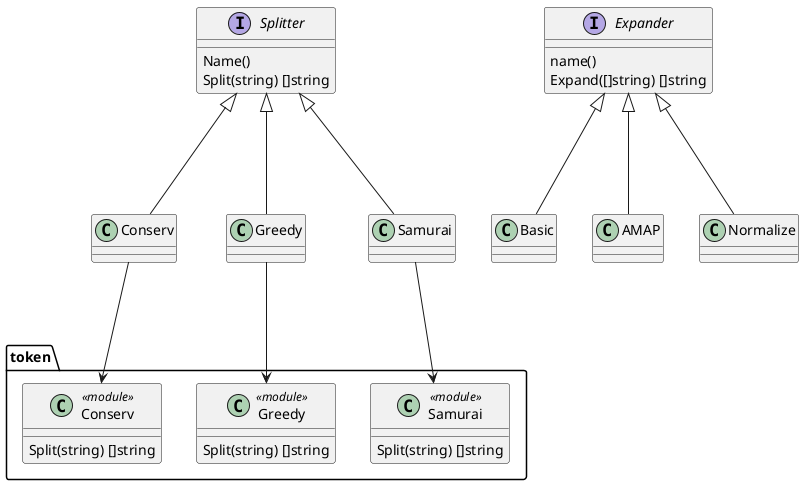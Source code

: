 @@startuml Pipeline Class Diagram

interface Splitter {
    Name()
    Split(string) []string
}

Splitter <|--- Conserv
Splitter <|--- Greedy
Splitter <|--- Samurai

class Conserv
Conserv --> token.Conserv

class Greedy
Greedy ---> token.Greedy

class Samurai
Samurai ---> token.Samurai

interface Expander {
    name()
    Expand([]string) []string
}

Expander <|--- Basic
Expander <|--- AMAP
Expander <|--- Normalize

class Basic
class AMAP
class Normalize

package token {
    class Conserv <<module>> {
        Split(string) []string
    }

    class Greedy <<module>> {
        Split(string) []string
    }

    class Samurai <<module>> {
        Split(string) []string
    }
}

@@enduml
